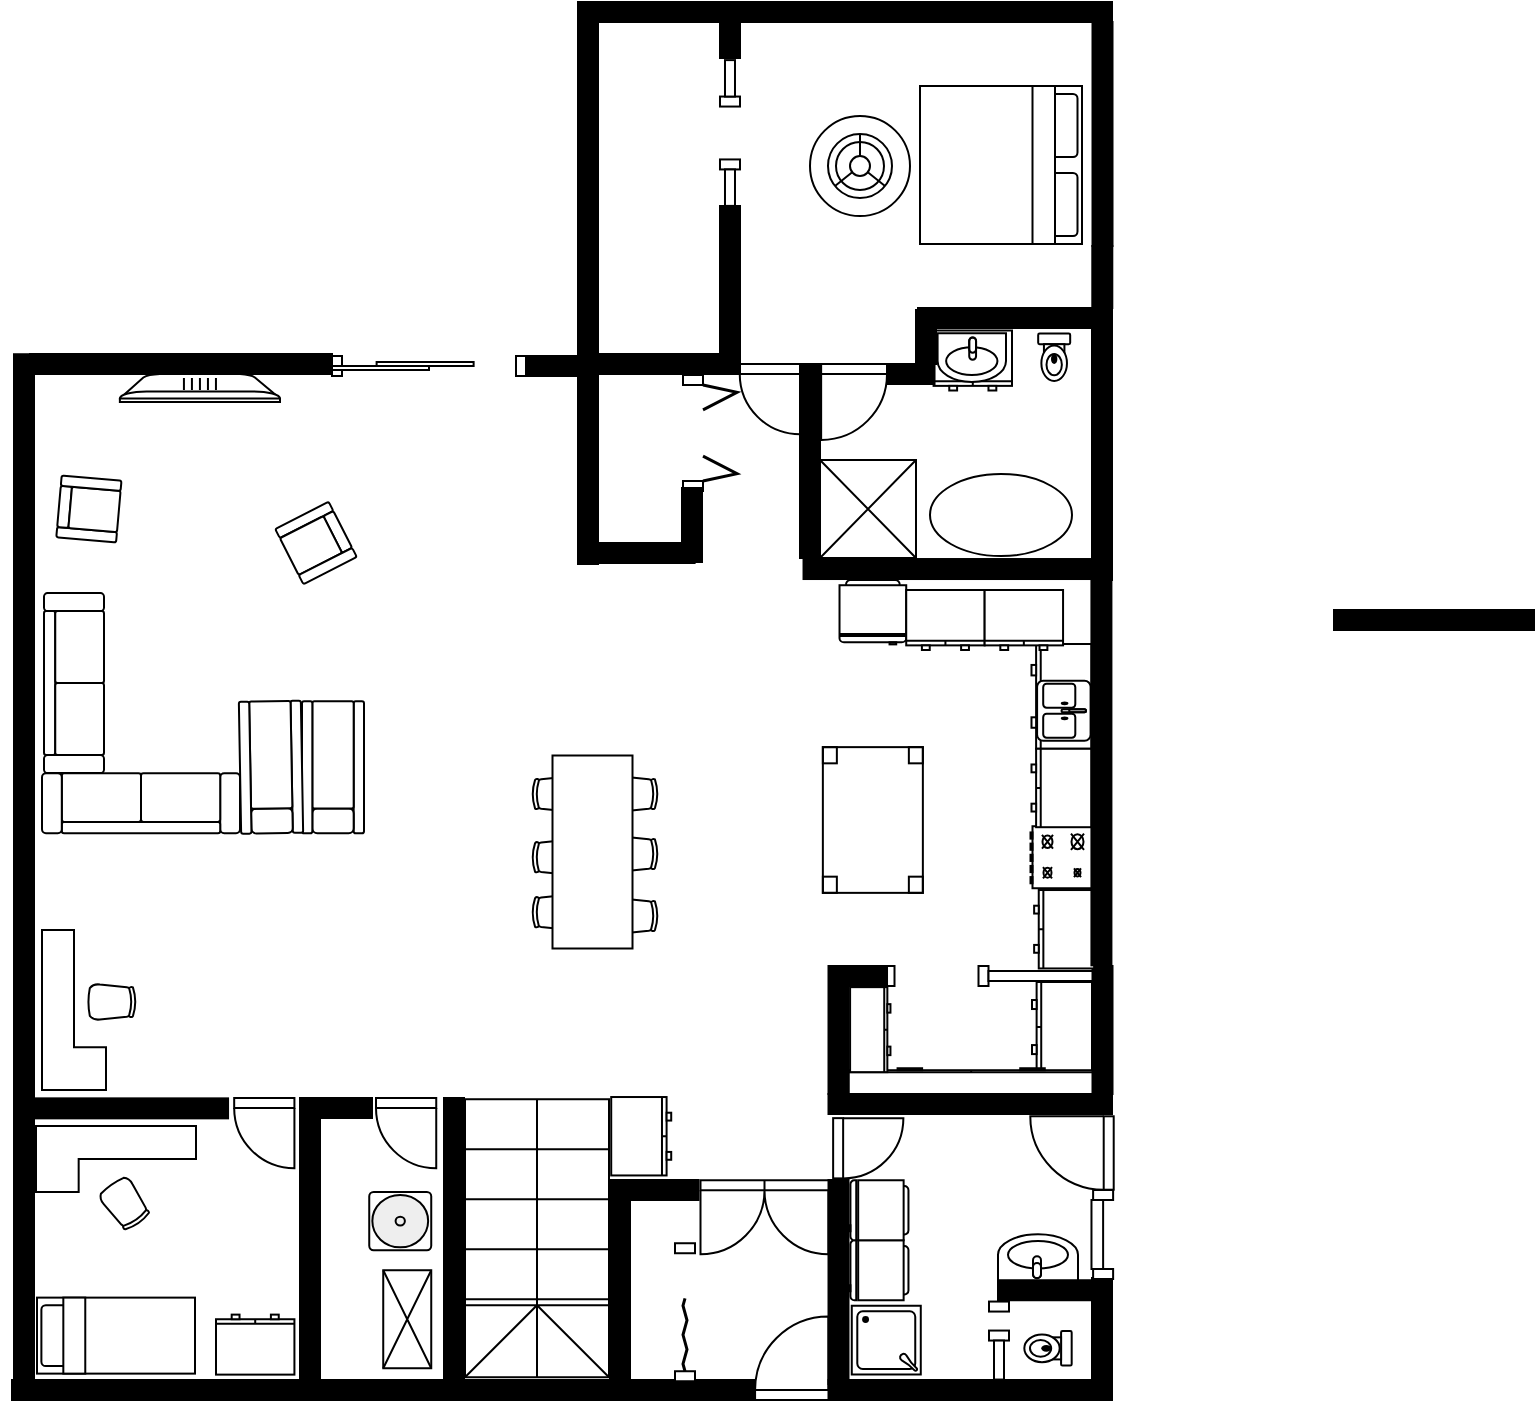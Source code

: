 <mxfile version="24.3.1" type="github" pages="2">
  <diagram name="Page-1" id="xjWKJGh5MfLKTEoIrmZc">
    <mxGraphModel dx="218" dy="1152" grid="0" gridSize="10" guides="1" tooltips="1" connect="1" arrows="1" fold="1" page="0" pageScale="1" pageWidth="850" pageHeight="1100" math="0" shadow="0">
      <root>
        <mxCell id="0" />
        <mxCell id="1" parent="0" />
        <mxCell id="le4dVTGofkHt3U4x1nAH-57" value="" style="verticalLabelPosition=bottom;html=1;verticalAlign=top;align=center;shape=mxgraph.floorplan.dresser;rotation=0;" parent="1" vertex="1">
          <mxGeometry x="1453.79" y="32.25" width="39.21" height="30" as="geometry" />
        </mxCell>
        <mxCell id="le4dVTGofkHt3U4x1nAH-15" value="" style="verticalLabelPosition=bottom;html=1;verticalAlign=top;align=center;shape=mxgraph.floorplan.dresser;rotation=90;" parent="1" vertex="1">
          <mxGeometry x="1491.57" y="200.18" width="52.35" height="30" as="geometry" />
        </mxCell>
        <mxCell id="OK5JHSdQybiAA-abdOU7-43" value="" style="verticalLabelPosition=bottom;html=1;verticalAlign=top;align=center;shape=mxgraph.floorplan.table;rotation=90;" parent="1" vertex="1">
          <mxGeometry x="1387" y="252" width="72.86" height="50" as="geometry" />
        </mxCell>
        <mxCell id="h-Q27DOEpLDlaPpYUZ9X-53" value="" style="verticalLabelPosition=bottom;html=1;verticalAlign=top;align=center;shape=mxgraph.floorplan.wall;fillColor=strokeColor;direction=south;" parent="1" vertex="1">
          <mxGeometry x="1533" y="506" width="10" height="53" as="geometry" />
        </mxCell>
        <mxCell id="OK5JHSdQybiAA-abdOU7-14" value="" style="verticalLabelPosition=bottom;html=1;verticalAlign=top;align=center;shape=mxgraph.floorplan.wall;fillColor=strokeColor;" parent="1" vertex="1">
          <mxGeometry x="1401.25" y="414" width="132" height="10" as="geometry" />
        </mxCell>
        <mxCell id="OK5JHSdQybiAA-abdOU7-15" value="" style="verticalLabelPosition=bottom;html=1;verticalAlign=top;align=center;shape=mxgraph.floorplan.wall;fillColor=strokeColor;direction=south;" parent="1" vertex="1">
          <mxGeometry x="1401.25" y="457" width="10" height="102" as="geometry" />
        </mxCell>
        <mxCell id="OK5JHSdQybiAA-abdOU7-16" value="" style="verticalLabelPosition=bottom;html=1;verticalAlign=top;align=center;shape=mxgraph.floorplan.shower2;rotation=90;" parent="1" vertex="1">
          <mxGeometry x="1412.95" y="519.81" width="34.37" height="34.5" as="geometry" />
        </mxCell>
        <mxCell id="OK5JHSdQybiAA-abdOU7-17" value="" style="verticalLabelPosition=bottom;html=1;verticalAlign=top;align=center;shape=mxgraph.floorplan.refrigerator;rotation=90;" parent="1" vertex="1">
          <mxGeometry x="1411.25" y="487.13" width="30" height="30" as="geometry" />
        </mxCell>
        <mxCell id="OK5JHSdQybiAA-abdOU7-18" value="" style="verticalLabelPosition=bottom;html=1;verticalAlign=top;align=center;shape=mxgraph.floorplan.refrigerator;rotation=90;" parent="1" vertex="1">
          <mxGeometry x="1411.25" y="457.13" width="30" height="30" as="geometry" />
        </mxCell>
        <mxCell id="OK5JHSdQybiAA-abdOU7-19" value="" style="verticalLabelPosition=bottom;html=1;verticalAlign=top;align=center;shape=mxgraph.floorplan.sink_1;rotation=-180;" parent="1" vertex="1">
          <mxGeometry x="1486" y="484.13" width="40" height="24" as="geometry" />
        </mxCell>
        <mxCell id="OK5JHSdQybiAA-abdOU7-20" value="" style="verticalLabelPosition=bottom;html=1;verticalAlign=top;align=center;shape=mxgraph.floorplan.toilet;rotation=0;direction=south;" parent="1" vertex="1">
          <mxGeometry x="1499.16" y="532.56" width="23.68" height="17.25" as="geometry" />
        </mxCell>
        <mxCell id="OK5JHSdQybiAA-abdOU7-21" value="" style="verticalLabelPosition=bottom;html=1;verticalAlign=top;align=center;shape=mxgraph.floorplan.doorPocket;dx=0.5;rotation=-90;" parent="1" vertex="1">
          <mxGeometry x="1467" y="537" width="39" height="0.56" as="geometry" />
        </mxCell>
        <mxCell id="OK5JHSdQybiAA-abdOU7-22" value="" style="verticalLabelPosition=bottom;html=1;verticalAlign=top;align=center;shape=mxgraph.floorplan.wall;fillColor=strokeColor;" parent="1" vertex="1">
          <mxGeometry x="1486" y="502.12" width="50" height="20" as="geometry" />
        </mxCell>
        <mxCell id="OK5JHSdQybiAA-abdOU7-23" value="" style="verticalLabelPosition=bottom;html=1;verticalAlign=top;align=center;shape=mxgraph.floorplan.doorRight;aspect=fixed;rotation=-90;" parent="1" vertex="1">
          <mxGeometry x="1404.51" y="425.13" width="30.12" height="32" as="geometry" />
        </mxCell>
        <mxCell id="OK5JHSdQybiAA-abdOU7-25" value="" style="verticalLabelPosition=bottom;html=1;verticalAlign=top;align=center;shape=mxgraph.floorplan.doorOverhead;rotation=-90;" parent="1" vertex="1">
          <mxGeometry x="1515.9" y="478.84" width="44.5" height="10.82" as="geometry" />
        </mxCell>
        <mxCell id="OK5JHSdQybiAA-abdOU7-26" value="" style="verticalLabelPosition=bottom;html=1;verticalAlign=top;align=center;shape=mxgraph.floorplan.wall;fillColor=strokeColor;" parent="1" vertex="1">
          <mxGeometry x="1401.25" y="557" width="141.75" height="10" as="geometry" />
        </mxCell>
        <mxCell id="OK5JHSdQybiAA-abdOU7-27" value="" style="verticalLabelPosition=bottom;html=1;verticalAlign=top;align=center;shape=mxgraph.floorplan.doorLeft;aspect=fixed;rotation=-180;" parent="1" vertex="1">
          <mxGeometry x="1364.54" y="528" width="36.71" height="39" as="geometry" />
        </mxCell>
        <mxCell id="OK5JHSdQybiAA-abdOU7-28" value="" style="verticalLabelPosition=bottom;html=1;verticalAlign=top;align=center;shape=mxgraph.floorplan.doorDouble;aspect=fixed;" parent="1" vertex="1">
          <mxGeometry x="1337.25" y="457.13" width="64" height="34" as="geometry" />
        </mxCell>
        <mxCell id="OK5JHSdQybiAA-abdOU7-29" value="" style="verticalLabelPosition=bottom;html=1;verticalAlign=top;align=center;shape=mxgraph.floorplan.wall;fillColor=strokeColor;" parent="1" vertex="1">
          <mxGeometry x="1302" y="557" width="62" height="10" as="geometry" />
        </mxCell>
        <mxCell id="OK5JHSdQybiAA-abdOU7-30" value="" style="verticalLabelPosition=bottom;html=1;verticalAlign=top;align=center;shape=mxgraph.floorplan.wall;fillColor=strokeColor;" parent="1" vertex="1">
          <mxGeometry x="1302" y="454" width="34.25" height="16" as="geometry" />
        </mxCell>
        <mxCell id="OK5JHSdQybiAA-abdOU7-32" value="" style="verticalLabelPosition=bottom;html=1;verticalAlign=top;align=center;shape=mxgraph.floorplan.doorAccordion;dx=0.6;rotation=-90;" parent="1" vertex="1">
          <mxGeometry x="1295" y="522.12" width="69" height="2" as="geometry" />
        </mxCell>
        <mxCell id="OK5JHSdQybiAA-abdOU7-33" value="" style="verticalLabelPosition=bottom;html=1;verticalAlign=top;align=center;shape=mxgraph.floorplan.wall;fillColor=strokeColor;direction=south;" parent="1" vertex="1">
          <mxGeometry x="1292" y="457" width="10" height="110" as="geometry" />
        </mxCell>
        <mxCell id="OK5JHSdQybiAA-abdOU7-34" value="" style="verticalLabelPosition=bottom;html=1;verticalAlign=top;align=center;shape=mxgraph.floorplan.wall;fillColor=strokeColor;direction=south;" parent="1" vertex="1">
          <mxGeometry x="1533" y="414" width="10" height="10" as="geometry" />
        </mxCell>
        <mxCell id="OK5JHSdQybiAA-abdOU7-35" value="" style="verticalLabelPosition=bottom;html=1;verticalAlign=top;align=center;shape=mxgraph.floorplan.doorLeft;aspect=fixed;rotation=90;" parent="1" vertex="1">
          <mxGeometry x="1506" y="424" width="36.71" height="39" as="geometry" />
        </mxCell>
        <mxCell id="OK5JHSdQybiAA-abdOU7-36" value="" style="verticalLabelPosition=bottom;html=1;verticalAlign=top;align=center;shape=mxgraph.floorplan.range_1;rotation=90;" parent="1" vertex="1">
          <mxGeometry x="1502.25" y="280.12" width="31" height="31" as="geometry" />
        </mxCell>
        <mxCell id="OK5JHSdQybiAA-abdOU7-37" value="" style="verticalLabelPosition=bottom;html=1;verticalAlign=top;align=center;shape=mxgraph.floorplan.dresser;rotation=90;" parent="1" vertex="1">
          <mxGeometry x="1495.47" y="365.53" width="45.06" height="30" as="geometry" />
        </mxCell>
        <mxCell id="OK5JHSdQybiAA-abdOU7-38" value="" style="verticalLabelPosition=bottom;html=1;verticalAlign=top;align=center;shape=mxgraph.floorplan.dresser;rotation=-180;" parent="1" vertex="1">
          <mxGeometry x="1411.25" y="401.12" width="122.67" height="12.88" as="geometry" />
        </mxCell>
        <mxCell id="OK5JHSdQybiAA-abdOU7-41" value="" style="verticalLabelPosition=bottom;html=1;verticalAlign=top;align=center;shape=mxgraph.floorplan.dresser;rotation=90;" parent="1" vertex="1">
          <mxGeometry x="1498.14" y="246" width="39.21" height="30" as="geometry" />
        </mxCell>
        <mxCell id="OK5JHSdQybiAA-abdOU7-42" value="" style="verticalLabelPosition=bottom;html=1;verticalAlign=top;align=center;shape=mxgraph.floorplan.wall;fillColor=strokeColor;direction=south;" parent="1" vertex="1">
          <mxGeometry x="1533.25" y="350" width="10" height="64" as="geometry" />
        </mxCell>
        <mxCell id="OK5JHSdQybiAA-abdOU7-39" value="" style="verticalLabelPosition=bottom;html=1;verticalAlign=top;align=center;shape=mxgraph.floorplan.sink_double2;rotation=90;" parent="1" vertex="1">
          <mxGeometry x="1503.92" y="209" width="30" height="26.75" as="geometry" />
        </mxCell>
        <mxCell id="le4dVTGofkHt3U4x1nAH-2" value="" style="verticalLabelPosition=bottom;html=1;verticalAlign=top;align=center;shape=mxgraph.floorplan.dresser;rotation=90;" parent="1" vertex="1">
          <mxGeometry x="1499.46" y="316.62" width="39.21" height="30" as="geometry" />
        </mxCell>
        <mxCell id="le4dVTGofkHt3U4x1nAH-6" value="" style="verticalLabelPosition=bottom;html=1;verticalAlign=top;align=center;shape=mxgraph.floorplan.wall;fillColor=strokeColor;direction=south;" parent="1" vertex="1">
          <mxGeometry x="1532.71" y="157" width="10" height="192.67" as="geometry" />
        </mxCell>
        <mxCell id="le4dVTGofkHt3U4x1nAH-8" value="" style="verticalLabelPosition=bottom;html=1;verticalAlign=top;align=center;shape=mxgraph.floorplan.doorPocket;dx=0.5;rotation=-180;" parent="1" vertex="1">
          <mxGeometry x="1429.25" y="350" width="104" height="10" as="geometry" />
        </mxCell>
        <mxCell id="le4dVTGofkHt3U4x1nAH-9" value="" style="verticalLabelPosition=bottom;html=1;verticalAlign=top;align=center;shape=mxgraph.floorplan.wall;fillColor=strokeColor;direction=south;" parent="1" vertex="1">
          <mxGeometry x="1401.25" y="350" width="10" height="64" as="geometry" />
        </mxCell>
        <mxCell id="le4dVTGofkHt3U4x1nAH-10" value="" style="verticalLabelPosition=bottom;html=1;verticalAlign=top;align=center;shape=mxgraph.floorplan.wall;fillColor=strokeColor;" parent="1" vertex="1">
          <mxGeometry x="1404.51" y="350" width="26" height="10" as="geometry" />
        </mxCell>
        <mxCell id="le4dVTGofkHt3U4x1nAH-14" value="" style="verticalLabelPosition=bottom;html=1;verticalAlign=top;align=center;shape=mxgraph.floorplan.dresser;rotation=-90;" parent="1" vertex="1">
          <mxGeometry x="1400.89" y="371.73" width="42.49" height="20.18" as="geometry" />
        </mxCell>
        <mxCell id="le4dVTGofkHt3U4x1nAH-17" value="" style="verticalLabelPosition=bottom;html=1;verticalAlign=top;align=center;shape=mxgraph.floorplan.refrigerator;rotation=0;" parent="1" vertex="1">
          <mxGeometry x="1406.76" y="157" width="33.35" height="32.19" as="geometry" />
        </mxCell>
        <mxCell id="le4dVTGofkHt3U4x1nAH-18" value="" style="verticalLabelPosition=bottom;html=1;verticalAlign=top;align=center;shape=mxgraph.floorplan.stairsRest;rotation=90;" parent="1" vertex="1">
          <mxGeometry x="1186" y="450.12" width="139" height="72" as="geometry" />
        </mxCell>
        <mxCell id="le4dVTGofkHt3U4x1nAH-19" value="" style="verticalLabelPosition=bottom;html=1;verticalAlign=top;align=center;shape=mxgraph.floorplan.wall;fillColor=strokeColor;" parent="1" vertex="1">
          <mxGeometry x="1219" y="557" width="73" height="10" as="geometry" />
        </mxCell>
        <mxCell id="le4dVTGofkHt3U4x1nAH-20" value="" style="verticalLabelPosition=bottom;html=1;verticalAlign=top;align=center;shape=mxgraph.floorplan.wall;fillColor=strokeColor;direction=south;" parent="1" vertex="1">
          <mxGeometry x="1209" y="416" width="10" height="151" as="geometry" />
        </mxCell>
        <mxCell id="le4dVTGofkHt3U4x1nAH-29" value="" style="verticalLabelPosition=bottom;html=1;verticalAlign=top;align=center;shape=mxgraph.floorplan.office_chair;shadow=0;rotation=90;" parent="1" vertex="1">
          <mxGeometry x="1295" y="313" width="18" height="24" as="geometry" />
        </mxCell>
        <mxCell id="le4dVTGofkHt3U4x1nAH-30" value="" style="verticalLabelPosition=bottom;html=1;verticalAlign=top;align=center;shape=mxgraph.floorplan.office_chair;shadow=0;rotation=90;" parent="1" vertex="1">
          <mxGeometry x="1295" y="282" width="18" height="24" as="geometry" />
        </mxCell>
        <mxCell id="le4dVTGofkHt3U4x1nAH-31" value="" style="verticalLabelPosition=bottom;html=1;verticalAlign=top;align=center;shape=mxgraph.floorplan.office_chair;shadow=0;rotation=90;" parent="1" vertex="1">
          <mxGeometry x="1295" y="252" width="18" height="24" as="geometry" />
        </mxCell>
        <mxCell id="le4dVTGofkHt3U4x1nAH-32" value="" style="verticalLabelPosition=bottom;html=1;verticalAlign=top;align=center;shape=mxgraph.floorplan.office_chair;shadow=0;rotation=-90;" parent="1" vertex="1">
          <mxGeometry x="1256" y="311.12" width="18" height="24" as="geometry" />
        </mxCell>
        <mxCell id="le4dVTGofkHt3U4x1nAH-33" value="" style="verticalLabelPosition=bottom;html=1;verticalAlign=top;align=center;shape=mxgraph.floorplan.office_chair;shadow=0;rotation=-90;" parent="1" vertex="1">
          <mxGeometry x="1256" y="283.62" width="18" height="24" as="geometry" />
        </mxCell>
        <mxCell id="le4dVTGofkHt3U4x1nAH-34" value="" style="verticalLabelPosition=bottom;html=1;verticalAlign=top;align=center;shape=mxgraph.floorplan.office_chair;shadow=0;rotation=-90;" parent="1" vertex="1">
          <mxGeometry x="1256" y="252" width="18" height="24" as="geometry" />
        </mxCell>
        <mxCell id="le4dVTGofkHt3U4x1nAH-27" value="" style="shape=rect;shadow=0;html=1;rotation=90;" parent="1" vertex="1">
          <mxGeometry x="1235" y="273" width="96.5" height="40" as="geometry" />
        </mxCell>
        <mxCell id="le4dVTGofkHt3U4x1nAH-35" value="" style="verticalLabelPosition=bottom;html=1;verticalAlign=top;align=center;shape=mxgraph.floorplan.dresser;rotation=-90;" parent="1" vertex="1">
          <mxGeometry x="1288" y="420.12" width="39.21" height="30" as="geometry" />
        </mxCell>
        <mxCell id="le4dVTGofkHt3U4x1nAH-36" value="" style="verticalLabelPosition=bottom;html=1;verticalAlign=top;align=center;shape=mxgraph.floorplan.sink_1;rotation=0;" parent="1" vertex="1">
          <mxGeometry x="1455.79" y="33.63" width="34.21" height="24.37" as="geometry" />
        </mxCell>
        <mxCell id="le4dVTGofkHt3U4x1nAH-38" value="" style="verticalLabelPosition=bottom;html=1;verticalAlign=top;align=center;shape=mxgraph.floorplan.bed_double;rotation=90;" parent="1" vertex="1">
          <mxGeometry x="1448" y="-91" width="79" height="81" as="geometry" />
        </mxCell>
        <mxCell id="le4dVTGofkHt3U4x1nAH-39" value="" style="verticalLabelPosition=bottom;html=1;verticalAlign=top;align=center;shape=mxgraph.floorplan.wall;fillColor=strokeColor;direction=south;rotation=90;" parent="1" vertex="1">
          <mxGeometry x="1455.79" y="79.49" width="10" height="144.05" as="geometry" />
        </mxCell>
        <mxCell id="le4dVTGofkHt3U4x1nAH-40" value="" style="verticalLabelPosition=bottom;html=1;verticalAlign=top;align=center;shape=mxgraph.floorplan.doorRight;aspect=fixed;rotation=0;" parent="1" vertex="1">
          <mxGeometry x="1356.88" y="49" width="30.12" height="32" as="geometry" />
        </mxCell>
        <mxCell id="le4dVTGofkHt3U4x1nAH-41" value="" style="verticalLabelPosition=bottom;html=1;verticalAlign=top;align=center;shape=mxgraph.floorplan.wall;fillColor=strokeColor;direction=south;" parent="1" vertex="1">
          <mxGeometry x="1387" y="49" width="10" height="97" as="geometry" />
        </mxCell>
        <mxCell id="le4dVTGofkHt3U4x1nAH-42" value="" style="verticalLabelPosition=bottom;html=1;verticalAlign=top;align=center;shape=mxgraph.floorplan.elevator;" parent="1" vertex="1">
          <mxGeometry x="1397" y="97" width="48" height="49" as="geometry" />
        </mxCell>
        <mxCell id="le4dVTGofkHt3U4x1nAH-50" value="" style="ellipse;whiteSpace=wrap;html=1;rotation=90;" parent="1" vertex="1">
          <mxGeometry x="1467.0" y="89" width="41" height="71" as="geometry" />
        </mxCell>
        <mxCell id="le4dVTGofkHt3U4x1nAH-53" value="" style="verticalLabelPosition=bottom;html=1;verticalAlign=top;align=center;shape=mxgraph.floorplan.wall;fillColor=strokeColor;direction=south;" parent="1" vertex="1">
          <mxGeometry x="1533" y="21" width="10" height="136" as="geometry" />
        </mxCell>
        <mxCell id="le4dVTGofkHt3U4x1nAH-54" value="" style="verticalLabelPosition=bottom;html=1;verticalAlign=top;align=center;shape=mxgraph.floorplan.toilet;rotation=-90;direction=south;" parent="1" vertex="1">
          <mxGeometry x="1502.25" y="37.63" width="23.68" height="16" as="geometry" />
        </mxCell>
        <mxCell id="le4dVTGofkHt3U4x1nAH-55" value="" style="verticalLabelPosition=bottom;html=1;verticalAlign=top;align=center;shape=mxgraph.floorplan.doorLeft;aspect=fixed;" parent="1" vertex="1">
          <mxGeometry x="1397.57" y="49" width="32.94" height="35" as="geometry" />
        </mxCell>
        <mxCell id="le4dVTGofkHt3U4x1nAH-56" value="" style="verticalLabelPosition=bottom;html=1;verticalAlign=top;align=center;shape=mxgraph.floorplan.wall;fillColor=strokeColor;" parent="1" vertex="1">
          <mxGeometry x="1430.51" y="49" width="23.75" height="10" as="geometry" />
        </mxCell>
        <mxCell id="le4dVTGofkHt3U4x1nAH-58" value="" style="verticalLabelPosition=bottom;html=1;verticalAlign=top;align=center;shape=mxgraph.floorplan.wall;fillColor=strokeColor;direction=south;" parent="1" vertex="1">
          <mxGeometry x="1445" y="22" width="10" height="27" as="geometry" />
        </mxCell>
        <mxCell id="le4dVTGofkHt3U4x1nAH-59" value="" style="verticalLabelPosition=bottom;html=1;verticalAlign=top;align=center;shape=mxgraph.floorplan.wall;fillColor=strokeColor;" parent="1" vertex="1">
          <mxGeometry x="1446" y="21" width="97" height="10" as="geometry" />
        </mxCell>
        <mxCell id="le4dVTGofkHt3U4x1nAH-60" value="" style="verticalLabelPosition=bottom;html=1;verticalAlign=top;align=center;shape=mxgraph.floorplan.wall;fillColor=strokeColor;" parent="1" vertex="1">
          <mxGeometry x="1347" y="-132" width="196" height="10" as="geometry" />
        </mxCell>
        <mxCell id="le4dVTGofkHt3U4x1nAH-61" value="" style="verticalLabelPosition=bottom;html=1;verticalAlign=top;align=center;shape=mxgraph.floorplan.wall;fillColor=strokeColor;direction=south;" parent="1" vertex="1">
          <mxGeometry x="1536.65" y="-10" width="3" height="31" as="geometry" />
        </mxCell>
        <mxCell id="le4dVTGofkHt3U4x1nAH-62" value="" style="verticalLabelPosition=bottom;html=1;verticalAlign=top;align=center;shape=mxgraph.floorplan.wall;fillColor=strokeColor;direction=south;" parent="1" vertex="1">
          <mxGeometry x="1533.25" y="-90" width="10" height="80" as="geometry" />
        </mxCell>
        <mxCell id="le4dVTGofkHt3U4x1nAH-63" value="" style="verticalLabelPosition=bottom;html=1;verticalAlign=top;align=center;shape=mxgraph.floorplan.wall;fillColor=strokeColor;direction=south;" parent="1" vertex="1">
          <mxGeometry x="1536.75" y="-122" width="3" height="31" as="geometry" />
        </mxCell>
        <mxCell id="le4dVTGofkHt3U4x1nAH-64" value="" style="verticalLabelPosition=bottom;html=1;verticalAlign=top;align=center;shape=mxgraph.floorplan.wall;fillColor=strokeColor;direction=south;" parent="1" vertex="1">
          <mxGeometry x="1347" y="-30" width="10" height="84" as="geometry" />
        </mxCell>
        <mxCell id="le4dVTGofkHt3U4x1nAH-65" value="" style="verticalLabelPosition=bottom;html=1;verticalAlign=top;align=center;shape=mxgraph.floorplan.doorDoublePocket;dx=0.25;rotation=90;" parent="1" vertex="1">
          <mxGeometry x="1315.55" y="-68" width="72.89" height="3" as="geometry" />
        </mxCell>
        <mxCell id="le4dVTGofkHt3U4x1nAH-66" value="" style="verticalLabelPosition=bottom;html=1;verticalAlign=top;align=center;shape=mxgraph.floorplan.wall;fillColor=strokeColor;direction=south;" parent="1" vertex="1">
          <mxGeometry x="1347" y="-132" width="10" height="28" as="geometry" />
        </mxCell>
        <mxCell id="le4dVTGofkHt3U4x1nAH-67" value="" style="verticalLabelPosition=bottom;html=1;verticalAlign=top;align=center;shape=mxgraph.floorplan.wall;fillColor=strokeColor;" parent="1" vertex="1">
          <mxGeometry x="1276" y="-132" width="71" height="10" as="geometry" />
        </mxCell>
        <mxCell id="le4dVTGofkHt3U4x1nAH-68" value="" style="verticalLabelPosition=bottom;html=1;verticalAlign=top;align=center;shape=mxgraph.floorplan.wall;fillColor=strokeColor;direction=south;" parent="1" vertex="1">
          <mxGeometry x="1276" y="-122" width="10" height="271" as="geometry" />
        </mxCell>
        <mxCell id="le4dVTGofkHt3U4x1nAH-69" value="" style="verticalLabelPosition=bottom;html=1;verticalAlign=top;align=center;shape=mxgraph.floorplan.floor_lamp;" parent="1" vertex="1">
          <mxGeometry x="1392" y="-75" width="50" height="50" as="geometry" />
        </mxCell>
        <mxCell id="le4dVTGofkHt3U4x1nAH-70" value="" style="verticalLabelPosition=bottom;html=1;verticalAlign=top;align=center;shape=mxgraph.floorplan.wall;fillColor=strokeColor;" parent="1" vertex="1">
          <mxGeometry x="1286" y="44" width="61" height="10" as="geometry" />
        </mxCell>
        <mxCell id="le4dVTGofkHt3U4x1nAH-72" value="" style="verticalLabelPosition=bottom;html=1;verticalAlign=top;align=center;shape=mxgraph.floorplan.water_cooler;" parent="1" vertex="1">
          <mxGeometry x="1171.62" y="463" width="31" height="29.12" as="geometry" />
        </mxCell>
        <mxCell id="le4dVTGofkHt3U4x1nAH-73" value="" style="verticalLabelPosition=bottom;html=1;verticalAlign=top;align=center;shape=mxgraph.floorplan.elevator;" parent="1" vertex="1">
          <mxGeometry x="1178.62" y="502.12" width="24" height="49" as="geometry" />
        </mxCell>
        <mxCell id="le4dVTGofkHt3U4x1nAH-75" value="" style="verticalLabelPosition=bottom;html=1;verticalAlign=top;align=center;shape=mxgraph.floorplan.doorRight;aspect=fixed;rotation=0;" parent="1" vertex="1">
          <mxGeometry x="1175" y="416" width="30.12" height="32" as="geometry" />
        </mxCell>
        <mxCell id="le4dVTGofkHt3U4x1nAH-76" value="" style="verticalLabelPosition=bottom;html=1;verticalAlign=top;align=center;shape=mxgraph.floorplan.wall;fillColor=strokeColor;" parent="1" vertex="1">
          <mxGeometry x="1137" y="557" width="72" height="10" as="geometry" />
        </mxCell>
        <mxCell id="le4dVTGofkHt3U4x1nAH-77" value="" style="verticalLabelPosition=bottom;html=1;verticalAlign=top;align=center;shape=mxgraph.floorplan.wall;fillColor=strokeColor;direction=south;" parent="1" vertex="1">
          <mxGeometry x="1137" y="416" width="10" height="146" as="geometry" />
        </mxCell>
        <mxCell id="le4dVTGofkHt3U4x1nAH-78" value="" style="verticalLabelPosition=bottom;html=1;verticalAlign=top;align=center;shape=mxgraph.floorplan.wall;fillColor=strokeColor;" parent="1" vertex="1">
          <mxGeometry x="1147.62" y="394" width="25.38" height="54" as="geometry" />
        </mxCell>
        <mxCell id="le4dVTGofkHt3U4x1nAH-79" value="" style="verticalLabelPosition=bottom;html=1;verticalAlign=top;align=center;shape=mxgraph.floorplan.dresser;rotation=0;" parent="1" vertex="1">
          <mxGeometry x="1440.11" y="162" width="39.21" height="30" as="geometry" />
        </mxCell>
        <mxCell id="le4dVTGofkHt3U4x1nAH-80" value="" style="verticalLabelPosition=bottom;html=1;verticalAlign=top;align=center;shape=mxgraph.floorplan.dresser;rotation=0;" parent="1" vertex="1">
          <mxGeometry x="1479.32" y="162" width="39.21" height="30" as="geometry" />
        </mxCell>
        <mxCell id="le4dVTGofkHt3U4x1nAH-82" value="" style="verticalLabelPosition=bottom;html=1;verticalAlign=top;align=center;shape=mxgraph.floorplan.crt_tv;rotation=0;" parent="1" vertex="1">
          <mxGeometry x="1046.94" y="54" width="80.06" height="14" as="geometry" />
        </mxCell>
        <mxCell id="le4dVTGofkHt3U4x1nAH-84" value="" style="verticalLabelPosition=bottom;html=1;verticalAlign=top;align=center;shape=mxgraph.floorplan.sofa;rotation=-85;" parent="1" vertex="1">
          <mxGeometry x="1015.94" y="106.5" width="31" height="30" as="geometry" />
        </mxCell>
        <mxCell id="le4dVTGofkHt3U4x1nAH-85" value="" style="verticalLabelPosition=bottom;html=1;verticalAlign=top;align=center;shape=mxgraph.floorplan.couch;rotation=-90;" parent="1" vertex="1">
          <mxGeometry x="979" y="193.54" width="90" height="30" as="geometry" />
        </mxCell>
        <mxCell id="le4dVTGofkHt3U4x1nAH-86" value="" style="verticalLabelPosition=bottom;html=1;verticalAlign=top;align=center;shape=mxgraph.floorplan.couch;rotation=-180;" parent="1" vertex="1">
          <mxGeometry x="1008.0" y="253.62" width="99" height="30" as="geometry" />
        </mxCell>
        <mxCell id="le4dVTGofkHt3U4x1nAH-87" value="" style="verticalLabelPosition=bottom;html=1;verticalAlign=top;align=center;shape=mxgraph.floorplan.sofa;rotation=-180;" parent="1" vertex="1">
          <mxGeometry x="1138.0" y="217.62" width="31" height="66" as="geometry" />
        </mxCell>
        <mxCell id="le4dVTGofkHt3U4x1nAH-88" value="" style="verticalLabelPosition=bottom;html=1;verticalAlign=top;align=center;shape=mxgraph.floorplan.sofa;rotation=-181;" parent="1" vertex="1">
          <mxGeometry x="1107.0" y="217.62" width="31" height="66" as="geometry" />
        </mxCell>
        <mxCell id="le4dVTGofkHt3U4x1nAH-90" value="" style="verticalLabelPosition=bottom;html=1;verticalAlign=top;align=center;shape=mxgraph.floorplan.bed_single;rotation=-90;" parent="1" vertex="1">
          <mxGeometry x="1026" y="495.31" width="38" height="79" as="geometry" />
        </mxCell>
        <mxCell id="le4dVTGofkHt3U4x1nAH-92" value="" style="verticalLabelPosition=bottom;html=1;verticalAlign=top;align=center;shape=mxgraph.floorplan.dresser;rotation=-180;" parent="1" vertex="1">
          <mxGeometry x="1095" y="524.31" width="39.21" height="30" as="geometry" />
        </mxCell>
        <mxCell id="le4dVTGofkHt3U4x1nAH-93" value="" style="verticalLabelPosition=bottom;html=1;verticalAlign=top;align=center;shape=mxgraph.floorplan.wall;fillColor=strokeColor;" parent="1" vertex="1">
          <mxGeometry x="993" y="561" width="144" height="2" as="geometry" />
        </mxCell>
        <mxCell id="le4dVTGofkHt3U4x1nAH-94" value="" style="verticalLabelPosition=bottom;html=1;verticalAlign=top;align=center;shape=mxgraph.floorplan.wall;fillColor=strokeColor;rotation=90;" parent="1" vertex="1">
          <mxGeometry x="743" y="288.62" width="512" height="23" as="geometry" />
        </mxCell>
        <mxCell id="le4dVTGofkHt3U4x1nAH-95" value="" style="verticalLabelPosition=bottom;html=1;verticalAlign=top;align=center;shape=mxgraph.floorplan.doorRight;aspect=fixed;rotation=0;" parent="1" vertex="1">
          <mxGeometry x="1104.09" y="416" width="30.12" height="32" as="geometry" />
        </mxCell>
        <mxCell id="le4dVTGofkHt3U4x1nAH-96" value="" style="verticalLabelPosition=bottom;html=1;verticalAlign=top;align=center;shape=mxgraph.floorplan.wall;fillColor=strokeColor;rotation=-180;" parent="1" vertex="1">
          <mxGeometry x="998" y="420.12" width="103.03" height="2.12" as="geometry" />
        </mxCell>
        <mxCell id="le4dVTGofkHt3U4x1nAH-97" value="" style="verticalLabelPosition=bottom;html=1;verticalAlign=top;align=center;shape=mxgraph.floorplan.sofa;rotation=-27;direction=south;" parent="1" vertex="1">
          <mxGeometry x="1130" y="123" width="30" height="31" as="geometry" />
        </mxCell>
        <mxCell id="le4dVTGofkHt3U4x1nAH-98" value="" style="verticalLabelPosition=bottom;html=1;verticalAlign=top;align=center;shape=mxgraph.floorplan.wall;fillColor=strokeColor;" parent="1" vertex="1">
          <mxGeometry x="1002" y="44" width="151" height="10" as="geometry" />
        </mxCell>
        <mxCell id="TPkN0GE7X_e7ME0hG0Bx-1" value="" style="verticalLabelPosition=bottom;html=1;verticalAlign=top;align=center;shape=mxgraph.floorplan.desk_corner_2;rotation=-90;" vertex="1" parent="1">
          <mxGeometry x="984" y="356" width="80" height="32" as="geometry" />
        </mxCell>
        <mxCell id="TPkN0GE7X_e7ME0hG0Bx-2" value="" style="verticalLabelPosition=bottom;html=1;verticalAlign=top;align=center;shape=mxgraph.floorplan.office_chair;shadow=0;rotation=90;" vertex="1" parent="1">
          <mxGeometry x="1034" y="356" width="18" height="24" as="geometry" />
        </mxCell>
        <mxCell id="TPkN0GE7X_e7ME0hG0Bx-3" value="" style="verticalLabelPosition=bottom;html=1;verticalAlign=top;align=center;shape=mxgraph.floorplan.desk_corner_2;rotation=0;" vertex="1" parent="1">
          <mxGeometry x="1005" y="430" width="80" height="33" as="geometry" />
        </mxCell>
        <mxCell id="TPkN0GE7X_e7ME0hG0Bx-4" value="" style="verticalLabelPosition=bottom;html=1;verticalAlign=top;align=center;shape=mxgraph.floorplan.office_chair;shadow=0;rotation=-215;" vertex="1" parent="1">
          <mxGeometry x="1040.51" y="457" width="18" height="24" as="geometry" />
        </mxCell>
        <mxCell id="TPkN0GE7X_e7ME0hG0Bx-5" value="" style="verticalLabelPosition=bottom;html=1;verticalAlign=top;align=center;shape=mxgraph.floorplan.doorSlidingGlass;dx=0.23;" vertex="1" parent="1">
          <mxGeometry x="1153" y="16" width="97" height="68" as="geometry" />
        </mxCell>
        <mxCell id="TPkN0GE7X_e7ME0hG0Bx-7" value="" style="verticalLabelPosition=bottom;html=1;verticalAlign=top;align=center;shape=mxgraph.floorplan.wall;fillColor=strokeColor;" vertex="1" parent="1">
          <mxGeometry x="1251" y="46" width="25" height="8" as="geometry" />
        </mxCell>
        <mxCell id="TPkN0GE7X_e7ME0hG0Bx-8" value="" style="verticalLabelPosition=bottom;html=1;verticalAlign=top;align=center;shape=mxgraph.floorplan.doorBifold;dx=0.3;rotation=90;" vertex="1" parent="1">
          <mxGeometry x="1313" y="70" width="58" height="27" as="geometry" />
        </mxCell>
        <mxCell id="TPkN0GE7X_e7ME0hG0Bx-9" value="" style="verticalLabelPosition=bottom;html=1;verticalAlign=top;align=center;shape=mxgraph.floorplan.wall;fillColor=strokeColor;direction=south;" vertex="1" parent="1">
          <mxGeometry x="1325.25" y="111" width="15.5" height="37" as="geometry" />
        </mxCell>
        <mxCell id="TPkN0GE7X_e7ME0hG0Bx-10" value="" style="verticalLabelPosition=bottom;html=1;verticalAlign=top;align=center;shape=mxgraph.floorplan.wall;fillColor=strokeColor;direction=south;rotation=90;" vertex="1" parent="1">
          <mxGeometry x="1301.05" y="118" width="15.5" height="51" as="geometry" />
        </mxCell>
        <mxCell id="TPkN0GE7X_e7ME0hG0Bx-11" value="" style="verticalLabelPosition=bottom;html=1;verticalAlign=top;align=center;shape=mxgraph.floorplan.wall;fillColor=strokeColor;" vertex="1" parent="1">
          <mxGeometry x="1654" y="165" width="100" height="24" as="geometry" />
        </mxCell>
      </root>
    </mxGraphModel>
  </diagram>
  <diagram id="61d1V9OBLIIuK0VRyVxv" name="Page-2">
    <mxGraphModel dx="1120" dy="794" grid="0" gridSize="10" guides="1" tooltips="1" connect="1" arrows="1" fold="1" page="0" pageScale="1" pageWidth="850" pageHeight="1100" math="0" shadow="0">
      <root>
        <mxCell id="0" />
        <mxCell id="1" parent="0" />
      </root>
    </mxGraphModel>
  </diagram>
</mxfile>
